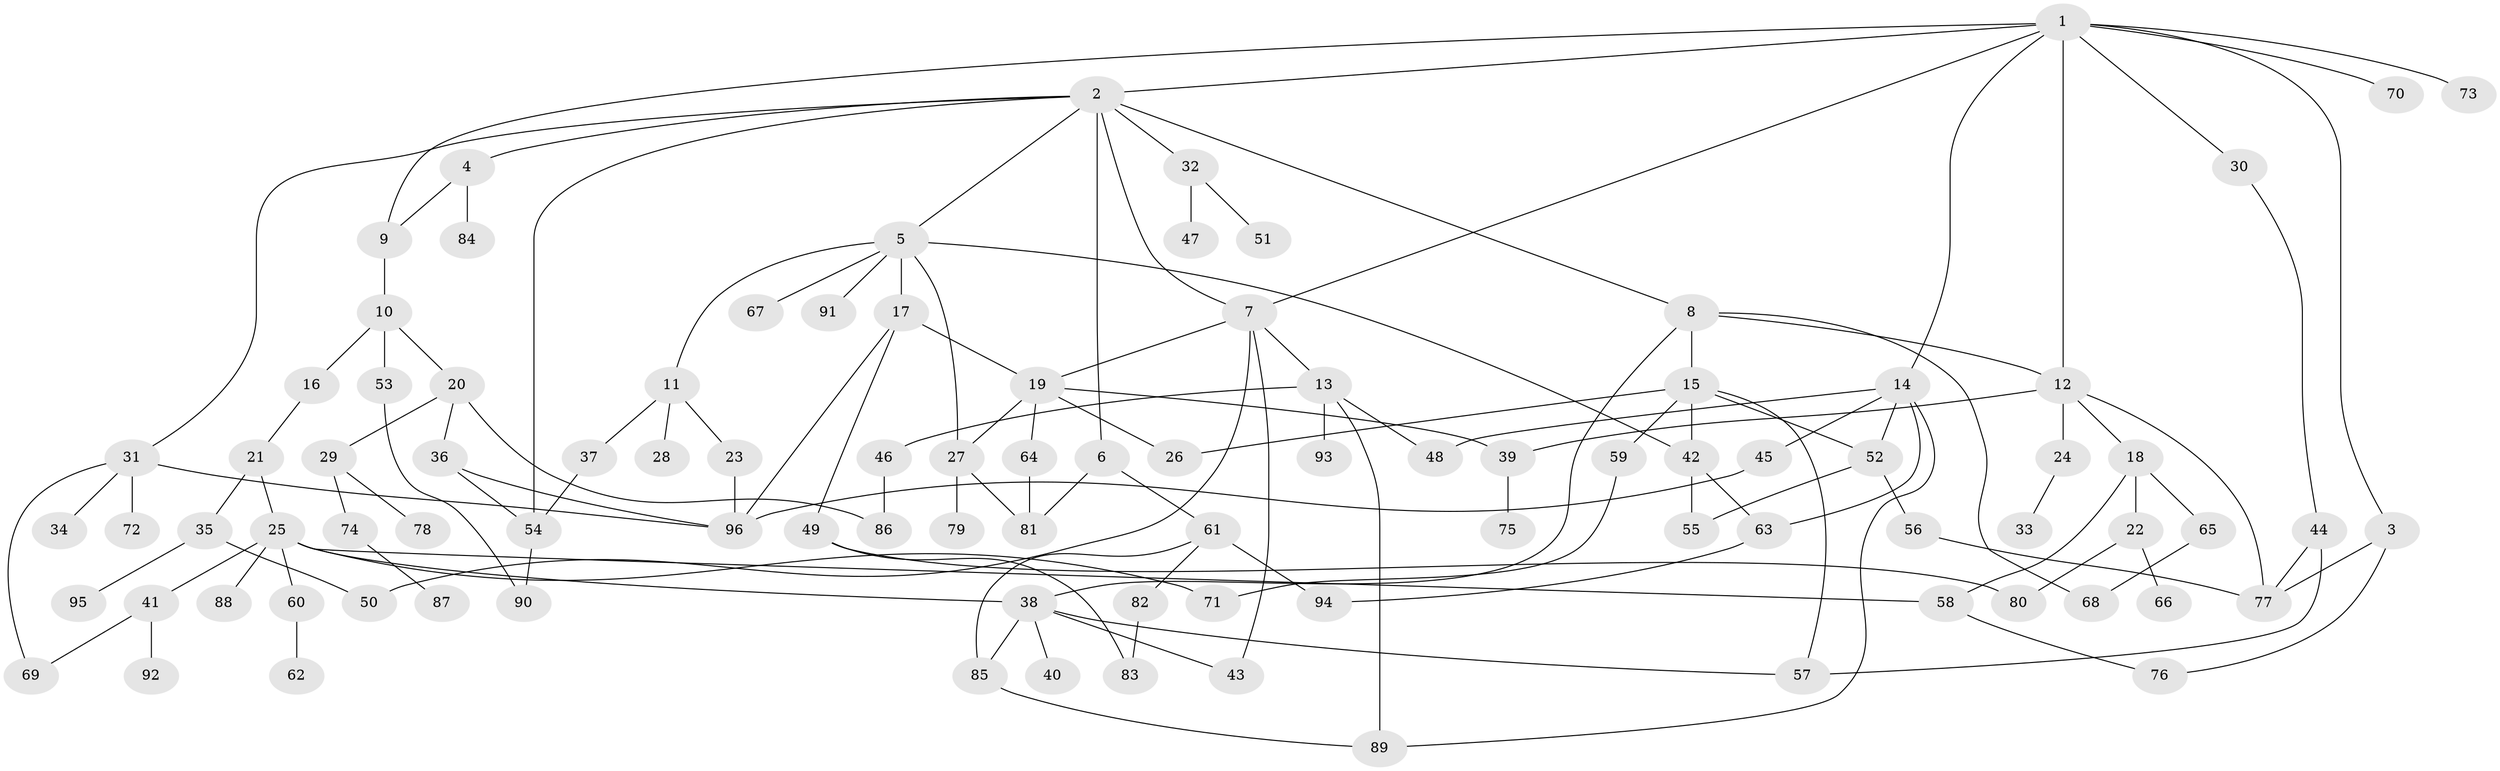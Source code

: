 // Generated by graph-tools (version 1.1) at 2025/34/03/09/25 02:34:02]
// undirected, 96 vertices, 136 edges
graph export_dot {
graph [start="1"]
  node [color=gray90,style=filled];
  1;
  2;
  3;
  4;
  5;
  6;
  7;
  8;
  9;
  10;
  11;
  12;
  13;
  14;
  15;
  16;
  17;
  18;
  19;
  20;
  21;
  22;
  23;
  24;
  25;
  26;
  27;
  28;
  29;
  30;
  31;
  32;
  33;
  34;
  35;
  36;
  37;
  38;
  39;
  40;
  41;
  42;
  43;
  44;
  45;
  46;
  47;
  48;
  49;
  50;
  51;
  52;
  53;
  54;
  55;
  56;
  57;
  58;
  59;
  60;
  61;
  62;
  63;
  64;
  65;
  66;
  67;
  68;
  69;
  70;
  71;
  72;
  73;
  74;
  75;
  76;
  77;
  78;
  79;
  80;
  81;
  82;
  83;
  84;
  85;
  86;
  87;
  88;
  89;
  90;
  91;
  92;
  93;
  94;
  95;
  96;
  1 -- 2;
  1 -- 3;
  1 -- 12;
  1 -- 14;
  1 -- 30;
  1 -- 70;
  1 -- 73;
  1 -- 9;
  1 -- 7;
  2 -- 4;
  2 -- 5;
  2 -- 6;
  2 -- 7;
  2 -- 8;
  2 -- 31;
  2 -- 32;
  2 -- 54;
  3 -- 76;
  3 -- 77;
  4 -- 9;
  4 -- 84;
  5 -- 11;
  5 -- 17;
  5 -- 67;
  5 -- 91;
  5 -- 27;
  5 -- 42;
  6 -- 61;
  6 -- 81;
  7 -- 13;
  7 -- 19;
  7 -- 43;
  7 -- 50;
  8 -- 15;
  8 -- 38;
  8 -- 68;
  8 -- 12;
  9 -- 10;
  10 -- 16;
  10 -- 20;
  10 -- 53;
  11 -- 23;
  11 -- 28;
  11 -- 37;
  12 -- 18;
  12 -- 24;
  12 -- 39;
  12 -- 77;
  13 -- 46;
  13 -- 93;
  13 -- 48;
  13 -- 89;
  14 -- 45;
  14 -- 48;
  14 -- 52;
  14 -- 63;
  14 -- 89;
  15 -- 26;
  15 -- 42;
  15 -- 59;
  15 -- 52;
  15 -- 57;
  16 -- 21;
  17 -- 49;
  17 -- 19;
  17 -- 96;
  18 -- 22;
  18 -- 58;
  18 -- 65;
  19 -- 27;
  19 -- 64;
  19 -- 26;
  19 -- 39;
  20 -- 29;
  20 -- 36;
  20 -- 86;
  21 -- 25;
  21 -- 35;
  22 -- 66;
  22 -- 80;
  23 -- 96;
  24 -- 33;
  25 -- 38;
  25 -- 41;
  25 -- 60;
  25 -- 71;
  25 -- 88;
  25 -- 58;
  27 -- 79;
  27 -- 81;
  29 -- 74;
  29 -- 78;
  30 -- 44;
  31 -- 34;
  31 -- 72;
  31 -- 96;
  31 -- 69;
  32 -- 47;
  32 -- 51;
  35 -- 50;
  35 -- 95;
  36 -- 54;
  36 -- 96;
  37 -- 54;
  38 -- 40;
  38 -- 85;
  38 -- 57;
  38 -- 43;
  39 -- 75;
  41 -- 69;
  41 -- 92;
  42 -- 55;
  42 -- 63;
  44 -- 57;
  44 -- 77;
  45 -- 96;
  46 -- 86;
  49 -- 80;
  49 -- 83;
  52 -- 56;
  52 -- 55;
  53 -- 90;
  54 -- 90;
  56 -- 77;
  58 -- 76;
  59 -- 71;
  60 -- 62;
  61 -- 82;
  61 -- 94;
  61 -- 85;
  63 -- 94;
  64 -- 81;
  65 -- 68;
  74 -- 87;
  82 -- 83;
  85 -- 89;
}
